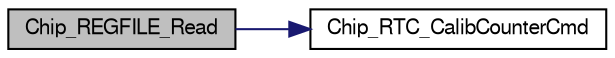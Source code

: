 digraph "Chip_REGFILE_Read"
{
  edge [fontname="FreeSans",fontsize="10",labelfontname="FreeSans",labelfontsize="10"];
  node [fontname="FreeSans",fontsize="10",shape=record];
  rankdir="LR";
  Node1 [label="Chip_REGFILE_Read",height=0.2,width=0.4,color="black", fillcolor="grey75", style="filled", fontcolor="black"];
  Node1 -> Node2 [color="midnightblue",fontsize="10",style="solid"];
  Node2 [label="Chip_RTC_CalibCounterCmd",height=0.2,width=0.4,color="black", fillcolor="white", style="filled",URL="$group__RTC__17XX__40XX.html#ga987c9ab06dc2bb157388ddf9159de813",tooltip="Enable/Disable calibration counter in the RTC peripheral. "];
}
